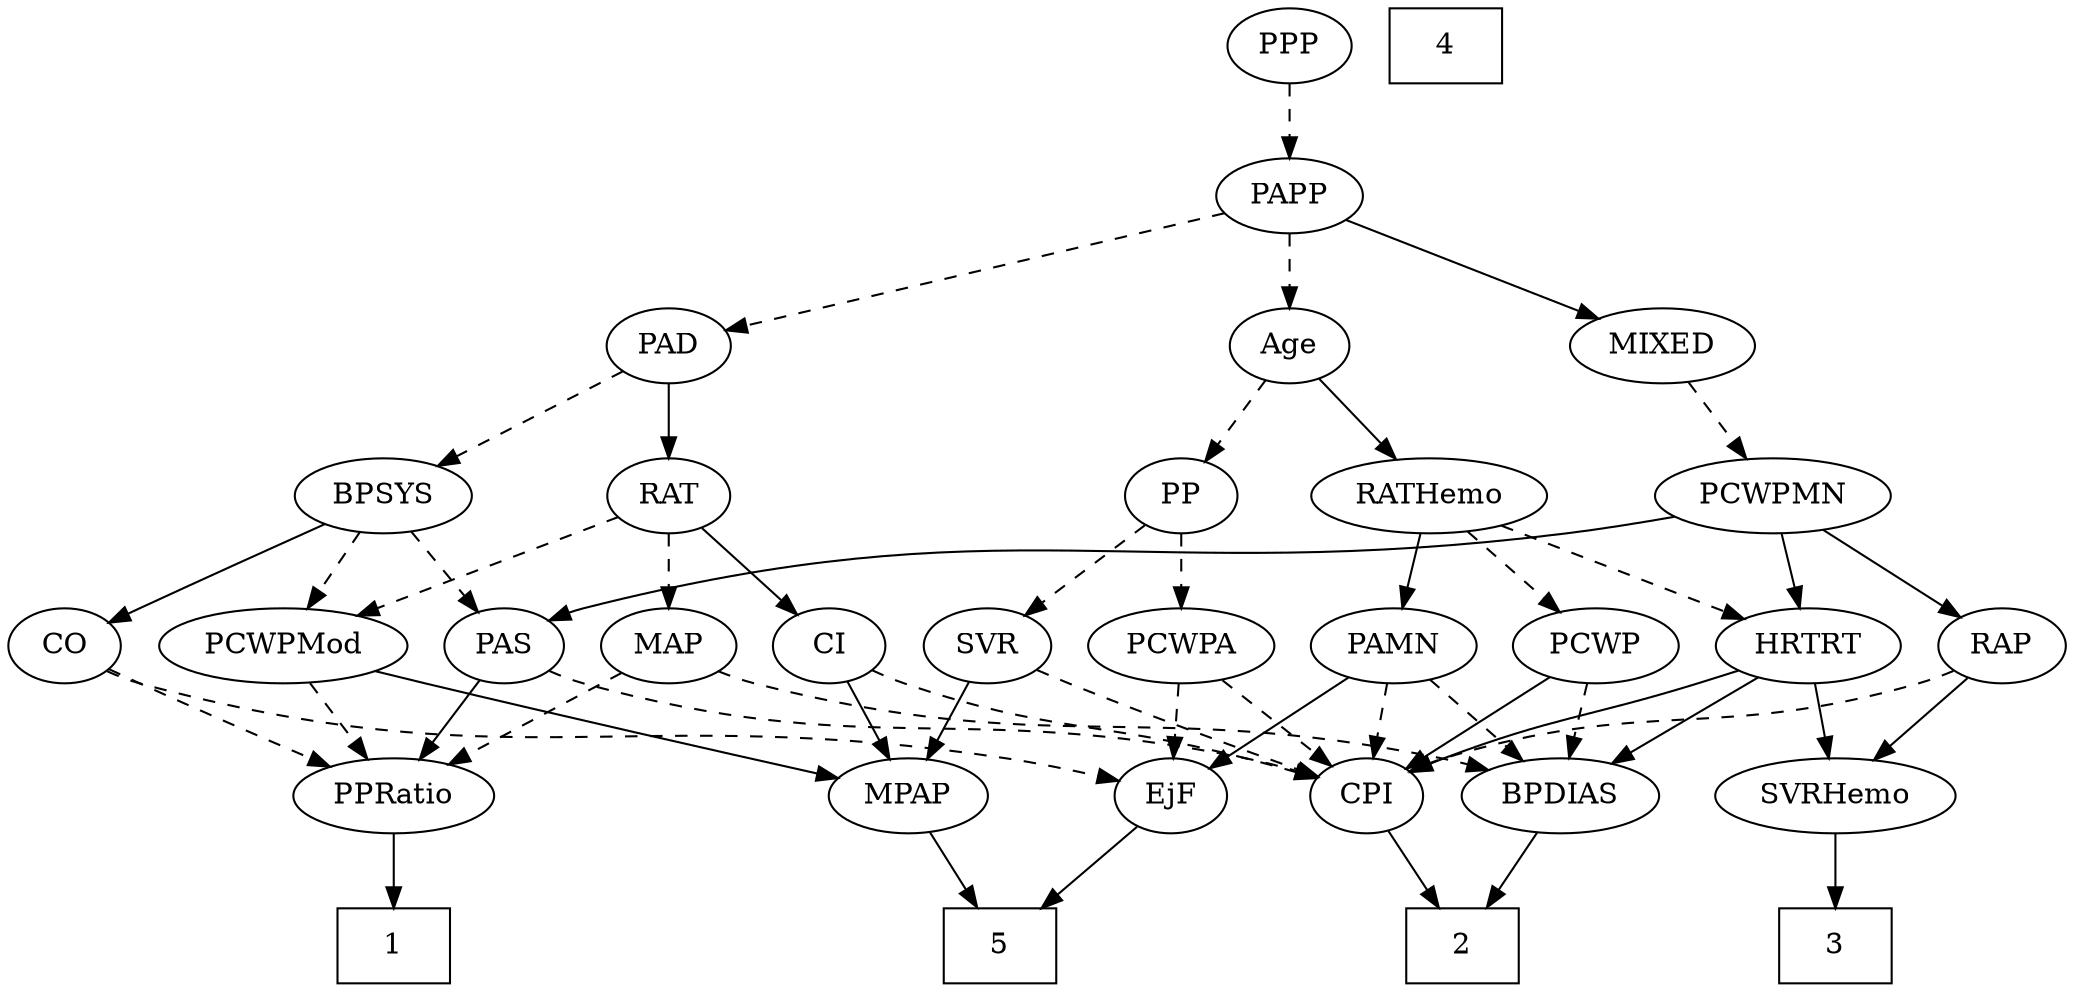 strict digraph {
	graph [bb="0,0,925.95,468"];
	node [label="\N"];
	1	[height=0.5,
		pos="173,18",
		shape=box,
		width=0.75];
	2	[height=0.5,
		pos="662,18",
		shape=box,
		width=0.75];
	3	[height=0.5,
		pos="822,18",
		shape=box,
		width=0.75];
	4	[height=0.5,
		pos="654,450",
		shape=box,
		width=0.75];
	5	[height=0.5,
		pos="452,18",
		shape=box,
		width=0.75];
	Age	[height=0.5,
		pos="582,306",
		width=0.75];
	RATHemo	[height=0.5,
		pos="646,234",
		width=1.3721];
	Age -> RATHemo	[pos="e,631.11,251.29 595.57,290.15 603.88,281.07 614.69,269.24 624.18,258.87",
		style=solid];
	PP	[height=0.5,
		pos="534,234",
		width=0.75];
	Age -> PP	[pos="e,544.85,250.82 571.11,289.12 565.03,280.26 557.34,269.04 550.54,259.12",
		style=dashed];
	EjF	[height=0.5,
		pos="530,90",
		width=0.75];
	EjF -> 5	[pos="e,470.96,36.019 514.59,75.17 504.32,65.953 490.55,53.599 478.55,42.823",
		style=solid];
	RAP	[height=0.5,
		pos="898,162",
		width=0.77632];
	CPI	[height=0.5,
		pos="619,90",
		width=0.75];
	RAP -> CPI	[pos="e,639.56,101.86 876.85,150.15 871.76,147.86 866.26,145.64 861,144 772.26,116.37 743.59,136.1 655,108 653.07,107.39 651.12,106.7 \
649.16,105.95",
		style=dashed];
	SVRHemo	[height=0.5,
		pos="822,90",
		width=1.3902];
	RAP -> SVRHemo	[pos="e,839.48,107.1 882.62,146.83 872.37,137.4 858.68,124.78 846.89,113.93",
		style=solid];
	MIXED	[height=0.5,
		pos="747,306",
		width=1.1193];
	PCWPMN	[height=0.5,
		pos="795,234",
		width=1.3902];
	MIXED -> PCWPMN	[pos="e,783.37,251.96 758.38,288.41 764.09,280.08 771.14,269.8 777.52,260.49",
		style=dashed];
	MPAP	[height=0.5,
		pos="410,90",
		width=0.97491];
	MPAP -> 5	[pos="e,441.53,36.447 419.95,72.411 424.83,64.285 430.82,54.307 436.29,45.184",
		style=solid];
	BPSYS	[height=0.5,
		pos="169,234",
		width=1.0471];
	CO	[height=0.5,
		pos="27,162",
		width=0.75];
	BPSYS -> CO	[pos="e,48.007,173.36 143.61,220.49 119.42,208.56 82.977,190.59 57.281,177.93",
		style=solid];
	PAS	[height=0.5,
		pos="221,162",
		width=0.75];
	BPSYS -> PAS	[pos="e,209.36,178.67 181.06,216.76 187.65,207.89 195.94,196.74 203.25,186.89",
		style=dashed];
	PCWPMod	[height=0.5,
		pos="124,162",
		width=1.4443];
	BPSYS -> PCWPMod	[pos="e,134.9,179.96 158.34,216.41 152.98,208.08 146.37,197.8 140.39,188.49",
		style=dashed];
	PAD	[height=0.5,
		pos="297,306",
		width=0.79437];
	PAD -> BPSYS	[pos="e,192.89,248.07 276.15,293.6 256.01,282.58 225.21,265.74 201.79,252.93",
		style=dashed];
	RAT	[height=0.5,
		pos="297,234",
		width=0.75827];
	PAD -> RAT	[pos="e,297,252.1 297,287.7 297,279.98 297,270.71 297,262.11",
		style=solid];
	CO -> EjF	[pos="e,505.17,97.4 47.467,149.83 52.425,147.55 57.799,145.42 63,144 231.35,98.042 281.6,135.1 454,108 467.6,105.86 482.39,102.74 495.29,\
99.748",
		style=dashed];
	PPRatio	[height=0.5,
		pos="173,90",
		width=1.1013];
	CO -> PPRatio	[pos="e,146.8,103.56 48.23,150.82 71.678,139.58 109.81,121.3 137.75,107.9",
		style=dashed];
	PAS -> CPI	[pos="e,595.78,99.526 241.49,149.92 246.45,147.64 251.82,145.48 257,144 389.93,105.98 430.87,137.25 566,108 572.51,106.59 579.35,104.71 \
585.88,102.71",
		style=dashed];
	PAS -> PPRatio	[pos="e,184.18,107.31 210.11,145.12 204.18,136.47 196.71,125.58 190.03,115.83",
		style=solid];
	PAMN	[height=0.5,
		pos="630,162",
		width=1.011];
	PAMN -> EjF	[pos="e,547.86,103.5 609.76,146.83 594.31,136.02 572.89,121.02 556.14,109.3",
		style=solid];
	PAMN -> CPI	[pos="e,621.69,108.1 627.28,143.7 626.07,135.98 624.61,126.71 623.26,118.11",
		style=dashed];
	BPDIAS	[height=0.5,
		pos="706,90",
		width=1.1735];
	PAMN -> BPDIAS	[pos="e,689.02,106.64 646.49,145.81 656.71,136.4 670.01,124.14 681.45,113.61",
		style=dashed];
	RATHemo -> PAMN	[pos="e,633.95,180.28 642.13,216.05 640.35,208.26 638.19,198.82 636.19,190.08",
		style=solid];
	PCWP	[height=0.5,
		pos="719,162",
		width=0.97491];
	RATHemo -> PCWP	[pos="e,703.16,178.19 662.93,216.76 672.69,207.4 685.1,195.5 695.77,185.28",
		style=dashed];
	HRTRT	[height=0.5,
		pos="812,162",
		width=1.1013];
	RATHemo -> HRTRT	[pos="e,783.96,174.83 677.22,219.83 704.82,208.2 745.12,191.2 774.46,178.83",
		style=dashed];
	CPI -> 2	[pos="e,651.38,36.292 628.76,73.116 633.86,64.801 640.25,54.41 646.05,44.963",
		style=solid];
	RAT -> PCWPMod	[pos="e,156.67,176.22 274.38,223.85 247.04,212.79 200.46,193.94 166.37,180.14",
		style=dashed];
	MAP	[height=0.5,
		pos="297,162",
		width=0.84854];
	RAT -> MAP	[pos="e,297,180.1 297,215.7 297,207.98 297,198.71 297,190.11",
		style=dashed];
	CI	[height=0.5,
		pos="373,162",
		width=0.75];
	RAT -> CI	[pos="e,357.64,177.14 312.38,218.83 323.2,208.87 337.86,195.37 350.05,184.14",
		style=solid];
	SVR	[height=0.5,
		pos="446,162",
		width=0.77632];
	SVR -> MPAP	[pos="e,418.55,107.63 437.65,144.76 433.35,136.4 428.01,126.02 423.17,116.61",
		style=solid];
	SVR -> CPI	[pos="e,595.73,99.59 467.82,150.72 472.78,148.45 478.05,146.1 483,144 517.91,129.19 558.47,113.59 586.15,103.18",
		style=dashed];
	PCWPMod -> MPAP	[pos="e,378.23,98.058 162.99,149.88 170.29,147.87 177.87,145.83 185,144 248.65,127.64 322.92,110.53 368.2,100.32",
		style=solid];
	PCWPMod -> PPRatio	[pos="e,161.47,107.47 135.61,144.41 141.59,135.87 149.01,125.28 155.65,115.79",
		style=dashed];
	PCWPA	[height=0.5,
		pos="534,162",
		width=1.1555];
	PCWPA -> EjF	[pos="e,530.98,108.1 533.01,143.7 532.57,135.98 532.04,126.71 531.55,118.11",
		style=dashed];
	PCWPA -> CPI	[pos="e,602.6,104.5 552.44,145.81 564.82,135.62 581.25,122.09 594.68,111.02",
		style=dashed];
	PCWPMN -> RAP	[pos="e,879.48,175.59 817.35,217.81 833.17,207.06 854.46,192.59 871.2,181.22",
		style=solid];
	PCWPMN -> PAS	[pos="e,241.46,174.21 752.56,224.12 737.3,221.18 719.93,218.12 704,216 506.44,189.66 449.57,231.39 257,180 255.05,179.48 253.07,178.85 \
251.1,178.16",
		style=solid];
	PCWPMN -> HRTRT	[pos="e,807.8,180.28 799.12,216.05 801.01,208.26 803.3,198.82 805.42,190.08",
		style=solid];
	SVRHemo -> 3	[pos="e,822,36.104 822,71.697 822,63.983 822,54.712 822,46.112",
		style=solid];
	BPDIAS -> 2	[pos="e,672.97,36.447 695.57,72.411 690.46,64.285 684.19,54.307 678.46,45.184",
		style=solid];
	MAP -> BPDIAS	[pos="e,675.28,102.39 319.87,149.95 325.37,147.66 331.31,145.5 337,144 474.55,107.81 516.11,138.66 655,108 658.43,107.24 661.95,106.34 \
665.47,105.35",
		style=dashed];
	MAP -> PPRatio	[pos="e,197,104.55 275.68,148.97 256.45,138.11 227.87,121.97 205.74,109.48",
		style=dashed];
	PP -> SVR	[pos="e,462.92,176.46 517.03,219.5 504.01,209.14 485.82,194.67 471.11,182.97",
		style=dashed];
	PP -> PCWPA	[pos="e,534,180.1 534,215.7 534,207.98 534,198.71 534,190.11",
		style=dashed];
	PPP	[height=0.5,
		pos="582,450",
		width=0.75];
	PAPP	[height=0.5,
		pos="582,378",
		width=0.88464];
	PPP -> PAPP	[pos="e,582,396.1 582,431.7 582,423.98 582,414.71 582,406.11",
		style=dashed];
	PPRatio -> 1	[pos="e,173,36.104 173,71.697 173,63.983 173,54.712 173,46.112",
		style=solid];
	PCWP -> CPI	[pos="e,636.86,103.5 698.76,146.83 683.31,136.02 661.89,121.02 645.14,109.3",
		style=solid];
	PCWP -> BPDIAS	[pos="e,709.21,108.28 715.85,144.05 714.42,136.35 712.69,127.03 711.08,118.36",
		style=dashed];
	CI -> MPAP	[pos="e,401.21,107.63 381.58,144.76 386,136.4 391.49,126.02 396.47,116.61",
		style=solid];
	CI -> CPI	[pos="e,595.38,99.049 393.62,150.33 398.57,148.03 403.91,145.76 409,144 476.65,120.58 496.96,126.95 566,108 572.36,106.25 579.1,104.23 \
585.55,102.2",
		style=dashed];
	PAPP -> Age	[pos="e,582,324.1 582,359.7 582,351.98 582,342.71 582,334.11",
		style=dashed];
	PAPP -> MIXED	[pos="e,718.81,318.96 606.7,366.52 633.91,354.98 677.99,336.28 709.47,322.92",
		style=solid];
	PAPP -> PAD	[pos="e,323.12,313.42 553.37,369.97 501.14,357.14 390.53,329.97 333.18,315.89",
		style=dashed];
	HRTRT -> CPI	[pos="e,640.13,101.49 781.44,150.33 775.33,148.22 768.97,146.03 763,144 715.1,127.71 701.96,126.84 655,108 653.17,107.27 651.3,106.49 \
649.43,105.68",
		style=solid];
	HRTRT -> SVRHemo	[pos="e,819.56,108.1 814.47,143.7 815.57,135.98 816.9,126.71 818.13,118.11",
		style=solid];
	HRTRT -> BPDIAS	[pos="e,728.15,105.63 790.55,146.83 775.09,136.63 754.01,122.71 736.77,111.32",
		style=solid];
}
